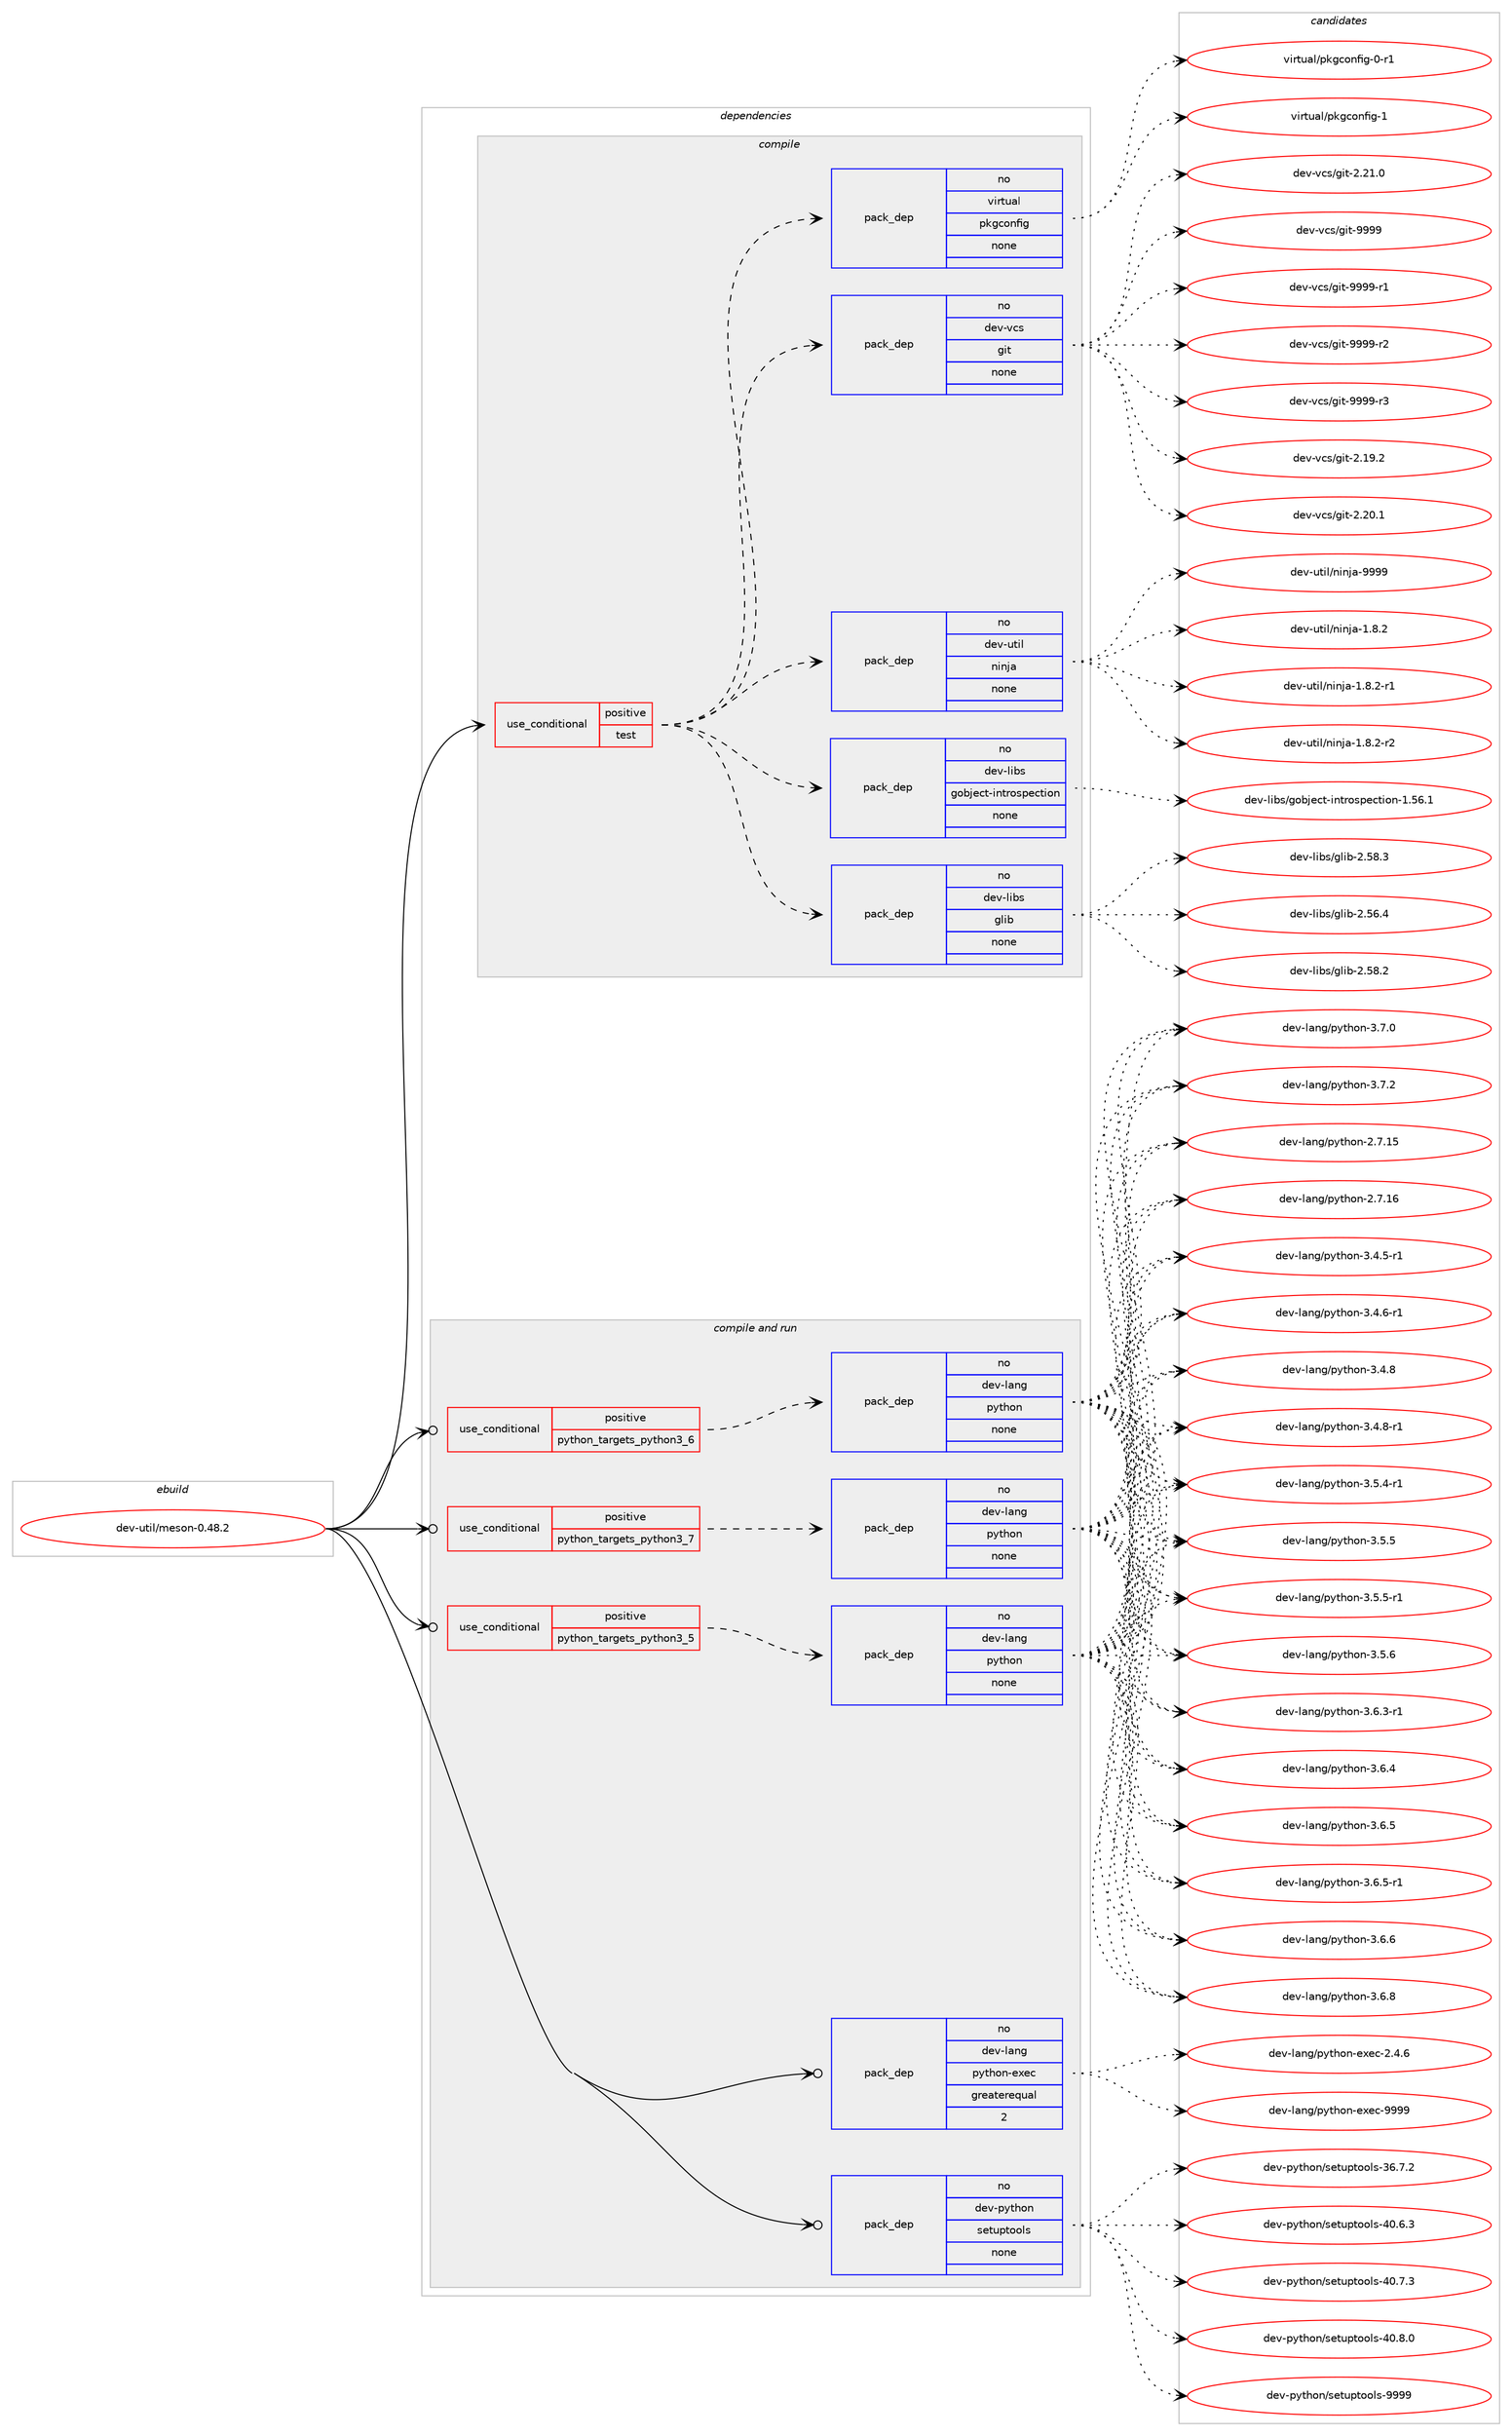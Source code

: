 digraph prolog {

# *************
# Graph options
# *************

newrank=true;
concentrate=true;
compound=true;
graph [rankdir=LR,fontname=Helvetica,fontsize=10,ranksep=1.5];#, ranksep=2.5, nodesep=0.2];
edge  [arrowhead=vee];
node  [fontname=Helvetica,fontsize=10];

# **********
# The ebuild
# **********

subgraph cluster_leftcol {
color=gray;
rank=same;
label=<<i>ebuild</i>>;
id [label="dev-util/meson-0.48.2", color=red, width=4, href="../dev-util/meson-0.48.2.svg"];
}

# ****************
# The dependencies
# ****************

subgraph cluster_midcol {
color=gray;
label=<<i>dependencies</i>>;
subgraph cluster_compile {
fillcolor="#eeeeee";
style=filled;
label=<<i>compile</i>>;
subgraph cond424727 {
dependency1547542 [label=<<TABLE BORDER="0" CELLBORDER="1" CELLSPACING="0" CELLPADDING="4"><TR><TD ROWSPAN="3" CELLPADDING="10">use_conditional</TD></TR><TR><TD>positive</TD></TR><TR><TD>test</TD></TR></TABLE>>, shape=none, color=red];
subgraph pack1099131 {
dependency1547543 [label=<<TABLE BORDER="0" CELLBORDER="1" CELLSPACING="0" CELLPADDING="4" WIDTH="220"><TR><TD ROWSPAN="6" CELLPADDING="30">pack_dep</TD></TR><TR><TD WIDTH="110">no</TD></TR><TR><TD>dev-libs</TD></TR><TR><TD>glib</TD></TR><TR><TD>none</TD></TR><TR><TD></TD></TR></TABLE>>, shape=none, color=blue];
}
dependency1547542:e -> dependency1547543:w [weight=20,style="dashed",arrowhead="vee"];
subgraph pack1099132 {
dependency1547544 [label=<<TABLE BORDER="0" CELLBORDER="1" CELLSPACING="0" CELLPADDING="4" WIDTH="220"><TR><TD ROWSPAN="6" CELLPADDING="30">pack_dep</TD></TR><TR><TD WIDTH="110">no</TD></TR><TR><TD>dev-libs</TD></TR><TR><TD>gobject-introspection</TD></TR><TR><TD>none</TD></TR><TR><TD></TD></TR></TABLE>>, shape=none, color=blue];
}
dependency1547542:e -> dependency1547544:w [weight=20,style="dashed",arrowhead="vee"];
subgraph pack1099133 {
dependency1547545 [label=<<TABLE BORDER="0" CELLBORDER="1" CELLSPACING="0" CELLPADDING="4" WIDTH="220"><TR><TD ROWSPAN="6" CELLPADDING="30">pack_dep</TD></TR><TR><TD WIDTH="110">no</TD></TR><TR><TD>dev-util</TD></TR><TR><TD>ninja</TD></TR><TR><TD>none</TD></TR><TR><TD></TD></TR></TABLE>>, shape=none, color=blue];
}
dependency1547542:e -> dependency1547545:w [weight=20,style="dashed",arrowhead="vee"];
subgraph pack1099134 {
dependency1547546 [label=<<TABLE BORDER="0" CELLBORDER="1" CELLSPACING="0" CELLPADDING="4" WIDTH="220"><TR><TD ROWSPAN="6" CELLPADDING="30">pack_dep</TD></TR><TR><TD WIDTH="110">no</TD></TR><TR><TD>dev-vcs</TD></TR><TR><TD>git</TD></TR><TR><TD>none</TD></TR><TR><TD></TD></TR></TABLE>>, shape=none, color=blue];
}
dependency1547542:e -> dependency1547546:w [weight=20,style="dashed",arrowhead="vee"];
subgraph pack1099135 {
dependency1547547 [label=<<TABLE BORDER="0" CELLBORDER="1" CELLSPACING="0" CELLPADDING="4" WIDTH="220"><TR><TD ROWSPAN="6" CELLPADDING="30">pack_dep</TD></TR><TR><TD WIDTH="110">no</TD></TR><TR><TD>virtual</TD></TR><TR><TD>pkgconfig</TD></TR><TR><TD>none</TD></TR><TR><TD></TD></TR></TABLE>>, shape=none, color=blue];
}
dependency1547542:e -> dependency1547547:w [weight=20,style="dashed",arrowhead="vee"];
}
id:e -> dependency1547542:w [weight=20,style="solid",arrowhead="vee"];
}
subgraph cluster_compileandrun {
fillcolor="#eeeeee";
style=filled;
label=<<i>compile and run</i>>;
subgraph cond424728 {
dependency1547548 [label=<<TABLE BORDER="0" CELLBORDER="1" CELLSPACING="0" CELLPADDING="4"><TR><TD ROWSPAN="3" CELLPADDING="10">use_conditional</TD></TR><TR><TD>positive</TD></TR><TR><TD>python_targets_python3_5</TD></TR></TABLE>>, shape=none, color=red];
subgraph pack1099136 {
dependency1547549 [label=<<TABLE BORDER="0" CELLBORDER="1" CELLSPACING="0" CELLPADDING="4" WIDTH="220"><TR><TD ROWSPAN="6" CELLPADDING="30">pack_dep</TD></TR><TR><TD WIDTH="110">no</TD></TR><TR><TD>dev-lang</TD></TR><TR><TD>python</TD></TR><TR><TD>none</TD></TR><TR><TD></TD></TR></TABLE>>, shape=none, color=blue];
}
dependency1547548:e -> dependency1547549:w [weight=20,style="dashed",arrowhead="vee"];
}
id:e -> dependency1547548:w [weight=20,style="solid",arrowhead="odotvee"];
subgraph cond424729 {
dependency1547550 [label=<<TABLE BORDER="0" CELLBORDER="1" CELLSPACING="0" CELLPADDING="4"><TR><TD ROWSPAN="3" CELLPADDING="10">use_conditional</TD></TR><TR><TD>positive</TD></TR><TR><TD>python_targets_python3_6</TD></TR></TABLE>>, shape=none, color=red];
subgraph pack1099137 {
dependency1547551 [label=<<TABLE BORDER="0" CELLBORDER="1" CELLSPACING="0" CELLPADDING="4" WIDTH="220"><TR><TD ROWSPAN="6" CELLPADDING="30">pack_dep</TD></TR><TR><TD WIDTH="110">no</TD></TR><TR><TD>dev-lang</TD></TR><TR><TD>python</TD></TR><TR><TD>none</TD></TR><TR><TD></TD></TR></TABLE>>, shape=none, color=blue];
}
dependency1547550:e -> dependency1547551:w [weight=20,style="dashed",arrowhead="vee"];
}
id:e -> dependency1547550:w [weight=20,style="solid",arrowhead="odotvee"];
subgraph cond424730 {
dependency1547552 [label=<<TABLE BORDER="0" CELLBORDER="1" CELLSPACING="0" CELLPADDING="4"><TR><TD ROWSPAN="3" CELLPADDING="10">use_conditional</TD></TR><TR><TD>positive</TD></TR><TR><TD>python_targets_python3_7</TD></TR></TABLE>>, shape=none, color=red];
subgraph pack1099138 {
dependency1547553 [label=<<TABLE BORDER="0" CELLBORDER="1" CELLSPACING="0" CELLPADDING="4" WIDTH="220"><TR><TD ROWSPAN="6" CELLPADDING="30">pack_dep</TD></TR><TR><TD WIDTH="110">no</TD></TR><TR><TD>dev-lang</TD></TR><TR><TD>python</TD></TR><TR><TD>none</TD></TR><TR><TD></TD></TR></TABLE>>, shape=none, color=blue];
}
dependency1547552:e -> dependency1547553:w [weight=20,style="dashed",arrowhead="vee"];
}
id:e -> dependency1547552:w [weight=20,style="solid",arrowhead="odotvee"];
subgraph pack1099139 {
dependency1547554 [label=<<TABLE BORDER="0" CELLBORDER="1" CELLSPACING="0" CELLPADDING="4" WIDTH="220"><TR><TD ROWSPAN="6" CELLPADDING="30">pack_dep</TD></TR><TR><TD WIDTH="110">no</TD></TR><TR><TD>dev-lang</TD></TR><TR><TD>python-exec</TD></TR><TR><TD>greaterequal</TD></TR><TR><TD>2</TD></TR></TABLE>>, shape=none, color=blue];
}
id:e -> dependency1547554:w [weight=20,style="solid",arrowhead="odotvee"];
subgraph pack1099140 {
dependency1547555 [label=<<TABLE BORDER="0" CELLBORDER="1" CELLSPACING="0" CELLPADDING="4" WIDTH="220"><TR><TD ROWSPAN="6" CELLPADDING="30">pack_dep</TD></TR><TR><TD WIDTH="110">no</TD></TR><TR><TD>dev-python</TD></TR><TR><TD>setuptools</TD></TR><TR><TD>none</TD></TR><TR><TD></TD></TR></TABLE>>, shape=none, color=blue];
}
id:e -> dependency1547555:w [weight=20,style="solid",arrowhead="odotvee"];
}
subgraph cluster_run {
fillcolor="#eeeeee";
style=filled;
label=<<i>run</i>>;
}
}

# **************
# The candidates
# **************

subgraph cluster_choices {
rank=same;
color=gray;
label=<<i>candidates</i>>;

subgraph choice1099131 {
color=black;
nodesep=1;
choice1001011184510810598115471031081059845504653544652 [label="dev-libs/glib-2.56.4", color=red, width=4,href="../dev-libs/glib-2.56.4.svg"];
choice1001011184510810598115471031081059845504653564650 [label="dev-libs/glib-2.58.2", color=red, width=4,href="../dev-libs/glib-2.58.2.svg"];
choice1001011184510810598115471031081059845504653564651 [label="dev-libs/glib-2.58.3", color=red, width=4,href="../dev-libs/glib-2.58.3.svg"];
dependency1547543:e -> choice1001011184510810598115471031081059845504653544652:w [style=dotted,weight="100"];
dependency1547543:e -> choice1001011184510810598115471031081059845504653564650:w [style=dotted,weight="100"];
dependency1547543:e -> choice1001011184510810598115471031081059845504653564651:w [style=dotted,weight="100"];
}
subgraph choice1099132 {
color=black;
nodesep=1;
choice1001011184510810598115471031119810610199116451051101161141111151121019911610511111045494653544649 [label="dev-libs/gobject-introspection-1.56.1", color=red, width=4,href="../dev-libs/gobject-introspection-1.56.1.svg"];
dependency1547544:e -> choice1001011184510810598115471031119810610199116451051101161141111151121019911610511111045494653544649:w [style=dotted,weight="100"];
}
subgraph choice1099133 {
color=black;
nodesep=1;
choice100101118451171161051084711010511010697454946564650 [label="dev-util/ninja-1.8.2", color=red, width=4,href="../dev-util/ninja-1.8.2.svg"];
choice1001011184511711610510847110105110106974549465646504511449 [label="dev-util/ninja-1.8.2-r1", color=red, width=4,href="../dev-util/ninja-1.8.2-r1.svg"];
choice1001011184511711610510847110105110106974549465646504511450 [label="dev-util/ninja-1.8.2-r2", color=red, width=4,href="../dev-util/ninja-1.8.2-r2.svg"];
choice1001011184511711610510847110105110106974557575757 [label="dev-util/ninja-9999", color=red, width=4,href="../dev-util/ninja-9999.svg"];
dependency1547545:e -> choice100101118451171161051084711010511010697454946564650:w [style=dotted,weight="100"];
dependency1547545:e -> choice1001011184511711610510847110105110106974549465646504511449:w [style=dotted,weight="100"];
dependency1547545:e -> choice1001011184511711610510847110105110106974549465646504511450:w [style=dotted,weight="100"];
dependency1547545:e -> choice1001011184511711610510847110105110106974557575757:w [style=dotted,weight="100"];
}
subgraph choice1099134 {
color=black;
nodesep=1;
choice10010111845118991154710310511645504649574650 [label="dev-vcs/git-2.19.2", color=red, width=4,href="../dev-vcs/git-2.19.2.svg"];
choice10010111845118991154710310511645504650484649 [label="dev-vcs/git-2.20.1", color=red, width=4,href="../dev-vcs/git-2.20.1.svg"];
choice10010111845118991154710310511645504650494648 [label="dev-vcs/git-2.21.0", color=red, width=4,href="../dev-vcs/git-2.21.0.svg"];
choice1001011184511899115471031051164557575757 [label="dev-vcs/git-9999", color=red, width=4,href="../dev-vcs/git-9999.svg"];
choice10010111845118991154710310511645575757574511449 [label="dev-vcs/git-9999-r1", color=red, width=4,href="../dev-vcs/git-9999-r1.svg"];
choice10010111845118991154710310511645575757574511450 [label="dev-vcs/git-9999-r2", color=red, width=4,href="../dev-vcs/git-9999-r2.svg"];
choice10010111845118991154710310511645575757574511451 [label="dev-vcs/git-9999-r3", color=red, width=4,href="../dev-vcs/git-9999-r3.svg"];
dependency1547546:e -> choice10010111845118991154710310511645504649574650:w [style=dotted,weight="100"];
dependency1547546:e -> choice10010111845118991154710310511645504650484649:w [style=dotted,weight="100"];
dependency1547546:e -> choice10010111845118991154710310511645504650494648:w [style=dotted,weight="100"];
dependency1547546:e -> choice1001011184511899115471031051164557575757:w [style=dotted,weight="100"];
dependency1547546:e -> choice10010111845118991154710310511645575757574511449:w [style=dotted,weight="100"];
dependency1547546:e -> choice10010111845118991154710310511645575757574511450:w [style=dotted,weight="100"];
dependency1547546:e -> choice10010111845118991154710310511645575757574511451:w [style=dotted,weight="100"];
}
subgraph choice1099135 {
color=black;
nodesep=1;
choice11810511411611797108471121071039911111010210510345484511449 [label="virtual/pkgconfig-0-r1", color=red, width=4,href="../virtual/pkgconfig-0-r1.svg"];
choice1181051141161179710847112107103991111101021051034549 [label="virtual/pkgconfig-1", color=red, width=4,href="../virtual/pkgconfig-1.svg"];
dependency1547547:e -> choice11810511411611797108471121071039911111010210510345484511449:w [style=dotted,weight="100"];
dependency1547547:e -> choice1181051141161179710847112107103991111101021051034549:w [style=dotted,weight="100"];
}
subgraph choice1099136 {
color=black;
nodesep=1;
choice10010111845108971101034711212111610411111045504655464953 [label="dev-lang/python-2.7.15", color=red, width=4,href="../dev-lang/python-2.7.15.svg"];
choice10010111845108971101034711212111610411111045504655464954 [label="dev-lang/python-2.7.16", color=red, width=4,href="../dev-lang/python-2.7.16.svg"];
choice1001011184510897110103471121211161041111104551465246534511449 [label="dev-lang/python-3.4.5-r1", color=red, width=4,href="../dev-lang/python-3.4.5-r1.svg"];
choice1001011184510897110103471121211161041111104551465246544511449 [label="dev-lang/python-3.4.6-r1", color=red, width=4,href="../dev-lang/python-3.4.6-r1.svg"];
choice100101118451089711010347112121116104111110455146524656 [label="dev-lang/python-3.4.8", color=red, width=4,href="../dev-lang/python-3.4.8.svg"];
choice1001011184510897110103471121211161041111104551465246564511449 [label="dev-lang/python-3.4.8-r1", color=red, width=4,href="../dev-lang/python-3.4.8-r1.svg"];
choice1001011184510897110103471121211161041111104551465346524511449 [label="dev-lang/python-3.5.4-r1", color=red, width=4,href="../dev-lang/python-3.5.4-r1.svg"];
choice100101118451089711010347112121116104111110455146534653 [label="dev-lang/python-3.5.5", color=red, width=4,href="../dev-lang/python-3.5.5.svg"];
choice1001011184510897110103471121211161041111104551465346534511449 [label="dev-lang/python-3.5.5-r1", color=red, width=4,href="../dev-lang/python-3.5.5-r1.svg"];
choice100101118451089711010347112121116104111110455146534654 [label="dev-lang/python-3.5.6", color=red, width=4,href="../dev-lang/python-3.5.6.svg"];
choice1001011184510897110103471121211161041111104551465446514511449 [label="dev-lang/python-3.6.3-r1", color=red, width=4,href="../dev-lang/python-3.6.3-r1.svg"];
choice100101118451089711010347112121116104111110455146544652 [label="dev-lang/python-3.6.4", color=red, width=4,href="../dev-lang/python-3.6.4.svg"];
choice100101118451089711010347112121116104111110455146544653 [label="dev-lang/python-3.6.5", color=red, width=4,href="../dev-lang/python-3.6.5.svg"];
choice1001011184510897110103471121211161041111104551465446534511449 [label="dev-lang/python-3.6.5-r1", color=red, width=4,href="../dev-lang/python-3.6.5-r1.svg"];
choice100101118451089711010347112121116104111110455146544654 [label="dev-lang/python-3.6.6", color=red, width=4,href="../dev-lang/python-3.6.6.svg"];
choice100101118451089711010347112121116104111110455146544656 [label="dev-lang/python-3.6.8", color=red, width=4,href="../dev-lang/python-3.6.8.svg"];
choice100101118451089711010347112121116104111110455146554648 [label="dev-lang/python-3.7.0", color=red, width=4,href="../dev-lang/python-3.7.0.svg"];
choice100101118451089711010347112121116104111110455146554650 [label="dev-lang/python-3.7.2", color=red, width=4,href="../dev-lang/python-3.7.2.svg"];
dependency1547549:e -> choice10010111845108971101034711212111610411111045504655464953:w [style=dotted,weight="100"];
dependency1547549:e -> choice10010111845108971101034711212111610411111045504655464954:w [style=dotted,weight="100"];
dependency1547549:e -> choice1001011184510897110103471121211161041111104551465246534511449:w [style=dotted,weight="100"];
dependency1547549:e -> choice1001011184510897110103471121211161041111104551465246544511449:w [style=dotted,weight="100"];
dependency1547549:e -> choice100101118451089711010347112121116104111110455146524656:w [style=dotted,weight="100"];
dependency1547549:e -> choice1001011184510897110103471121211161041111104551465246564511449:w [style=dotted,weight="100"];
dependency1547549:e -> choice1001011184510897110103471121211161041111104551465346524511449:w [style=dotted,weight="100"];
dependency1547549:e -> choice100101118451089711010347112121116104111110455146534653:w [style=dotted,weight="100"];
dependency1547549:e -> choice1001011184510897110103471121211161041111104551465346534511449:w [style=dotted,weight="100"];
dependency1547549:e -> choice100101118451089711010347112121116104111110455146534654:w [style=dotted,weight="100"];
dependency1547549:e -> choice1001011184510897110103471121211161041111104551465446514511449:w [style=dotted,weight="100"];
dependency1547549:e -> choice100101118451089711010347112121116104111110455146544652:w [style=dotted,weight="100"];
dependency1547549:e -> choice100101118451089711010347112121116104111110455146544653:w [style=dotted,weight="100"];
dependency1547549:e -> choice1001011184510897110103471121211161041111104551465446534511449:w [style=dotted,weight="100"];
dependency1547549:e -> choice100101118451089711010347112121116104111110455146544654:w [style=dotted,weight="100"];
dependency1547549:e -> choice100101118451089711010347112121116104111110455146544656:w [style=dotted,weight="100"];
dependency1547549:e -> choice100101118451089711010347112121116104111110455146554648:w [style=dotted,weight="100"];
dependency1547549:e -> choice100101118451089711010347112121116104111110455146554650:w [style=dotted,weight="100"];
}
subgraph choice1099137 {
color=black;
nodesep=1;
choice10010111845108971101034711212111610411111045504655464953 [label="dev-lang/python-2.7.15", color=red, width=4,href="../dev-lang/python-2.7.15.svg"];
choice10010111845108971101034711212111610411111045504655464954 [label="dev-lang/python-2.7.16", color=red, width=4,href="../dev-lang/python-2.7.16.svg"];
choice1001011184510897110103471121211161041111104551465246534511449 [label="dev-lang/python-3.4.5-r1", color=red, width=4,href="../dev-lang/python-3.4.5-r1.svg"];
choice1001011184510897110103471121211161041111104551465246544511449 [label="dev-lang/python-3.4.6-r1", color=red, width=4,href="../dev-lang/python-3.4.6-r1.svg"];
choice100101118451089711010347112121116104111110455146524656 [label="dev-lang/python-3.4.8", color=red, width=4,href="../dev-lang/python-3.4.8.svg"];
choice1001011184510897110103471121211161041111104551465246564511449 [label="dev-lang/python-3.4.8-r1", color=red, width=4,href="../dev-lang/python-3.4.8-r1.svg"];
choice1001011184510897110103471121211161041111104551465346524511449 [label="dev-lang/python-3.5.4-r1", color=red, width=4,href="../dev-lang/python-3.5.4-r1.svg"];
choice100101118451089711010347112121116104111110455146534653 [label="dev-lang/python-3.5.5", color=red, width=4,href="../dev-lang/python-3.5.5.svg"];
choice1001011184510897110103471121211161041111104551465346534511449 [label="dev-lang/python-3.5.5-r1", color=red, width=4,href="../dev-lang/python-3.5.5-r1.svg"];
choice100101118451089711010347112121116104111110455146534654 [label="dev-lang/python-3.5.6", color=red, width=4,href="../dev-lang/python-3.5.6.svg"];
choice1001011184510897110103471121211161041111104551465446514511449 [label="dev-lang/python-3.6.3-r1", color=red, width=4,href="../dev-lang/python-3.6.3-r1.svg"];
choice100101118451089711010347112121116104111110455146544652 [label="dev-lang/python-3.6.4", color=red, width=4,href="../dev-lang/python-3.6.4.svg"];
choice100101118451089711010347112121116104111110455146544653 [label="dev-lang/python-3.6.5", color=red, width=4,href="../dev-lang/python-3.6.5.svg"];
choice1001011184510897110103471121211161041111104551465446534511449 [label="dev-lang/python-3.6.5-r1", color=red, width=4,href="../dev-lang/python-3.6.5-r1.svg"];
choice100101118451089711010347112121116104111110455146544654 [label="dev-lang/python-3.6.6", color=red, width=4,href="../dev-lang/python-3.6.6.svg"];
choice100101118451089711010347112121116104111110455146544656 [label="dev-lang/python-3.6.8", color=red, width=4,href="../dev-lang/python-3.6.8.svg"];
choice100101118451089711010347112121116104111110455146554648 [label="dev-lang/python-3.7.0", color=red, width=4,href="../dev-lang/python-3.7.0.svg"];
choice100101118451089711010347112121116104111110455146554650 [label="dev-lang/python-3.7.2", color=red, width=4,href="../dev-lang/python-3.7.2.svg"];
dependency1547551:e -> choice10010111845108971101034711212111610411111045504655464953:w [style=dotted,weight="100"];
dependency1547551:e -> choice10010111845108971101034711212111610411111045504655464954:w [style=dotted,weight="100"];
dependency1547551:e -> choice1001011184510897110103471121211161041111104551465246534511449:w [style=dotted,weight="100"];
dependency1547551:e -> choice1001011184510897110103471121211161041111104551465246544511449:w [style=dotted,weight="100"];
dependency1547551:e -> choice100101118451089711010347112121116104111110455146524656:w [style=dotted,weight="100"];
dependency1547551:e -> choice1001011184510897110103471121211161041111104551465246564511449:w [style=dotted,weight="100"];
dependency1547551:e -> choice1001011184510897110103471121211161041111104551465346524511449:w [style=dotted,weight="100"];
dependency1547551:e -> choice100101118451089711010347112121116104111110455146534653:w [style=dotted,weight="100"];
dependency1547551:e -> choice1001011184510897110103471121211161041111104551465346534511449:w [style=dotted,weight="100"];
dependency1547551:e -> choice100101118451089711010347112121116104111110455146534654:w [style=dotted,weight="100"];
dependency1547551:e -> choice1001011184510897110103471121211161041111104551465446514511449:w [style=dotted,weight="100"];
dependency1547551:e -> choice100101118451089711010347112121116104111110455146544652:w [style=dotted,weight="100"];
dependency1547551:e -> choice100101118451089711010347112121116104111110455146544653:w [style=dotted,weight="100"];
dependency1547551:e -> choice1001011184510897110103471121211161041111104551465446534511449:w [style=dotted,weight="100"];
dependency1547551:e -> choice100101118451089711010347112121116104111110455146544654:w [style=dotted,weight="100"];
dependency1547551:e -> choice100101118451089711010347112121116104111110455146544656:w [style=dotted,weight="100"];
dependency1547551:e -> choice100101118451089711010347112121116104111110455146554648:w [style=dotted,weight="100"];
dependency1547551:e -> choice100101118451089711010347112121116104111110455146554650:w [style=dotted,weight="100"];
}
subgraph choice1099138 {
color=black;
nodesep=1;
choice10010111845108971101034711212111610411111045504655464953 [label="dev-lang/python-2.7.15", color=red, width=4,href="../dev-lang/python-2.7.15.svg"];
choice10010111845108971101034711212111610411111045504655464954 [label="dev-lang/python-2.7.16", color=red, width=4,href="../dev-lang/python-2.7.16.svg"];
choice1001011184510897110103471121211161041111104551465246534511449 [label="dev-lang/python-3.4.5-r1", color=red, width=4,href="../dev-lang/python-3.4.5-r1.svg"];
choice1001011184510897110103471121211161041111104551465246544511449 [label="dev-lang/python-3.4.6-r1", color=red, width=4,href="../dev-lang/python-3.4.6-r1.svg"];
choice100101118451089711010347112121116104111110455146524656 [label="dev-lang/python-3.4.8", color=red, width=4,href="../dev-lang/python-3.4.8.svg"];
choice1001011184510897110103471121211161041111104551465246564511449 [label="dev-lang/python-3.4.8-r1", color=red, width=4,href="../dev-lang/python-3.4.8-r1.svg"];
choice1001011184510897110103471121211161041111104551465346524511449 [label="dev-lang/python-3.5.4-r1", color=red, width=4,href="../dev-lang/python-3.5.4-r1.svg"];
choice100101118451089711010347112121116104111110455146534653 [label="dev-lang/python-3.5.5", color=red, width=4,href="../dev-lang/python-3.5.5.svg"];
choice1001011184510897110103471121211161041111104551465346534511449 [label="dev-lang/python-3.5.5-r1", color=red, width=4,href="../dev-lang/python-3.5.5-r1.svg"];
choice100101118451089711010347112121116104111110455146534654 [label="dev-lang/python-3.5.6", color=red, width=4,href="../dev-lang/python-3.5.6.svg"];
choice1001011184510897110103471121211161041111104551465446514511449 [label="dev-lang/python-3.6.3-r1", color=red, width=4,href="../dev-lang/python-3.6.3-r1.svg"];
choice100101118451089711010347112121116104111110455146544652 [label="dev-lang/python-3.6.4", color=red, width=4,href="../dev-lang/python-3.6.4.svg"];
choice100101118451089711010347112121116104111110455146544653 [label="dev-lang/python-3.6.5", color=red, width=4,href="../dev-lang/python-3.6.5.svg"];
choice1001011184510897110103471121211161041111104551465446534511449 [label="dev-lang/python-3.6.5-r1", color=red, width=4,href="../dev-lang/python-3.6.5-r1.svg"];
choice100101118451089711010347112121116104111110455146544654 [label="dev-lang/python-3.6.6", color=red, width=4,href="../dev-lang/python-3.6.6.svg"];
choice100101118451089711010347112121116104111110455146544656 [label="dev-lang/python-3.6.8", color=red, width=4,href="../dev-lang/python-3.6.8.svg"];
choice100101118451089711010347112121116104111110455146554648 [label="dev-lang/python-3.7.0", color=red, width=4,href="../dev-lang/python-3.7.0.svg"];
choice100101118451089711010347112121116104111110455146554650 [label="dev-lang/python-3.7.2", color=red, width=4,href="../dev-lang/python-3.7.2.svg"];
dependency1547553:e -> choice10010111845108971101034711212111610411111045504655464953:w [style=dotted,weight="100"];
dependency1547553:e -> choice10010111845108971101034711212111610411111045504655464954:w [style=dotted,weight="100"];
dependency1547553:e -> choice1001011184510897110103471121211161041111104551465246534511449:w [style=dotted,weight="100"];
dependency1547553:e -> choice1001011184510897110103471121211161041111104551465246544511449:w [style=dotted,weight="100"];
dependency1547553:e -> choice100101118451089711010347112121116104111110455146524656:w [style=dotted,weight="100"];
dependency1547553:e -> choice1001011184510897110103471121211161041111104551465246564511449:w [style=dotted,weight="100"];
dependency1547553:e -> choice1001011184510897110103471121211161041111104551465346524511449:w [style=dotted,weight="100"];
dependency1547553:e -> choice100101118451089711010347112121116104111110455146534653:w [style=dotted,weight="100"];
dependency1547553:e -> choice1001011184510897110103471121211161041111104551465346534511449:w [style=dotted,weight="100"];
dependency1547553:e -> choice100101118451089711010347112121116104111110455146534654:w [style=dotted,weight="100"];
dependency1547553:e -> choice1001011184510897110103471121211161041111104551465446514511449:w [style=dotted,weight="100"];
dependency1547553:e -> choice100101118451089711010347112121116104111110455146544652:w [style=dotted,weight="100"];
dependency1547553:e -> choice100101118451089711010347112121116104111110455146544653:w [style=dotted,weight="100"];
dependency1547553:e -> choice1001011184510897110103471121211161041111104551465446534511449:w [style=dotted,weight="100"];
dependency1547553:e -> choice100101118451089711010347112121116104111110455146544654:w [style=dotted,weight="100"];
dependency1547553:e -> choice100101118451089711010347112121116104111110455146544656:w [style=dotted,weight="100"];
dependency1547553:e -> choice100101118451089711010347112121116104111110455146554648:w [style=dotted,weight="100"];
dependency1547553:e -> choice100101118451089711010347112121116104111110455146554650:w [style=dotted,weight="100"];
}
subgraph choice1099139 {
color=black;
nodesep=1;
choice1001011184510897110103471121211161041111104510112010199455046524654 [label="dev-lang/python-exec-2.4.6", color=red, width=4,href="../dev-lang/python-exec-2.4.6.svg"];
choice10010111845108971101034711212111610411111045101120101994557575757 [label="dev-lang/python-exec-9999", color=red, width=4,href="../dev-lang/python-exec-9999.svg"];
dependency1547554:e -> choice1001011184510897110103471121211161041111104510112010199455046524654:w [style=dotted,weight="100"];
dependency1547554:e -> choice10010111845108971101034711212111610411111045101120101994557575757:w [style=dotted,weight="100"];
}
subgraph choice1099140 {
color=black;
nodesep=1;
choice100101118451121211161041111104711510111611711211611111110811545515446554650 [label="dev-python/setuptools-36.7.2", color=red, width=4,href="../dev-python/setuptools-36.7.2.svg"];
choice100101118451121211161041111104711510111611711211611111110811545524846544651 [label="dev-python/setuptools-40.6.3", color=red, width=4,href="../dev-python/setuptools-40.6.3.svg"];
choice100101118451121211161041111104711510111611711211611111110811545524846554651 [label="dev-python/setuptools-40.7.3", color=red, width=4,href="../dev-python/setuptools-40.7.3.svg"];
choice100101118451121211161041111104711510111611711211611111110811545524846564648 [label="dev-python/setuptools-40.8.0", color=red, width=4,href="../dev-python/setuptools-40.8.0.svg"];
choice10010111845112121116104111110471151011161171121161111111081154557575757 [label="dev-python/setuptools-9999", color=red, width=4,href="../dev-python/setuptools-9999.svg"];
dependency1547555:e -> choice100101118451121211161041111104711510111611711211611111110811545515446554650:w [style=dotted,weight="100"];
dependency1547555:e -> choice100101118451121211161041111104711510111611711211611111110811545524846544651:w [style=dotted,weight="100"];
dependency1547555:e -> choice100101118451121211161041111104711510111611711211611111110811545524846554651:w [style=dotted,weight="100"];
dependency1547555:e -> choice100101118451121211161041111104711510111611711211611111110811545524846564648:w [style=dotted,weight="100"];
dependency1547555:e -> choice10010111845112121116104111110471151011161171121161111111081154557575757:w [style=dotted,weight="100"];
}
}

}
